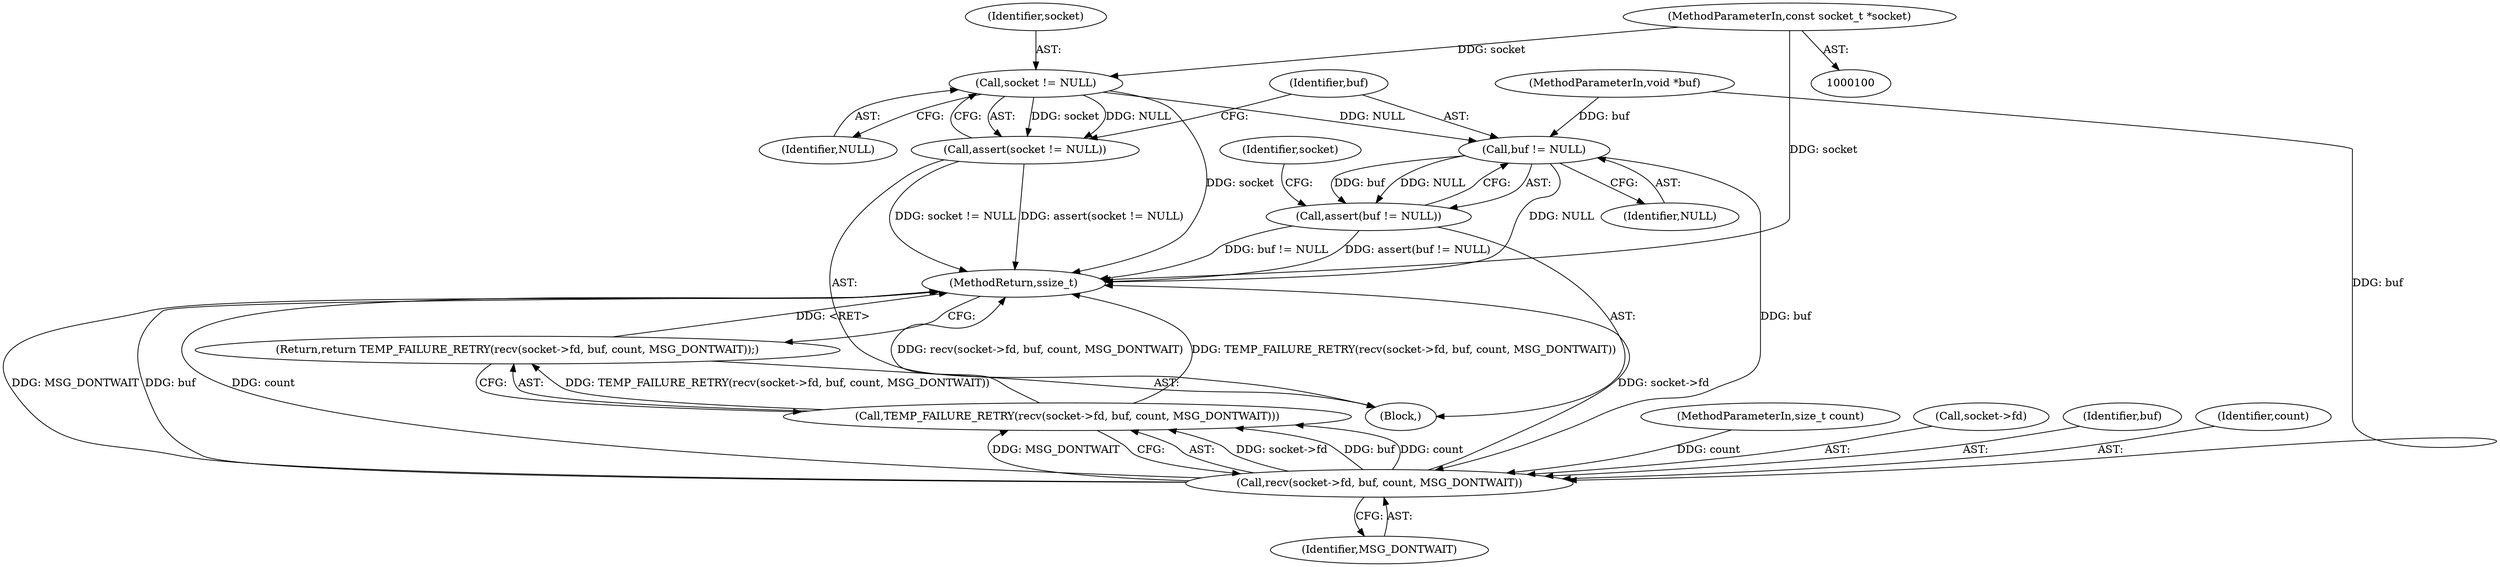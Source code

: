 digraph "0_Android_472271b153c5dc53c28beac55480a8d8434b2d5c_63@API" {
"1000106" [label="(Call,socket != NULL)"];
"1000101" [label="(MethodParameterIn,const socket_t *socket)"];
"1000105" [label="(Call,assert(socket != NULL))"];
"1000110" [label="(Call,buf != NULL)"];
"1000109" [label="(Call,assert(buf != NULL))"];
"1000115" [label="(Call,recv(socket->fd, buf, count, MSG_DONTWAIT))"];
"1000114" [label="(Call,TEMP_FAILURE_RETRY(recv(socket->fd, buf, count, MSG_DONTWAIT)))"];
"1000113" [label="(Return,return TEMP_FAILURE_RETRY(recv(socket->fd, buf, count, MSG_DONTWAIT));)"];
"1000103" [label="(MethodParameterIn,size_t count)"];
"1000109" [label="(Call,assert(buf != NULL))"];
"1000112" [label="(Identifier,NULL)"];
"1000115" [label="(Call,recv(socket->fd, buf, count, MSG_DONTWAIT))"];
"1000116" [label="(Call,socket->fd)"];
"1000114" [label="(Call,TEMP_FAILURE_RETRY(recv(socket->fd, buf, count, MSG_DONTWAIT)))"];
"1000110" [label="(Call,buf != NULL)"];
"1000113" [label="(Return,return TEMP_FAILURE_RETRY(recv(socket->fd, buf, count, MSG_DONTWAIT));)"];
"1000104" [label="(Block,)"];
"1000111" [label="(Identifier,buf)"];
"1000121" [label="(Identifier,MSG_DONTWAIT)"];
"1000119" [label="(Identifier,buf)"];
"1000122" [label="(MethodReturn,ssize_t)"];
"1000120" [label="(Identifier,count)"];
"1000117" [label="(Identifier,socket)"];
"1000105" [label="(Call,assert(socket != NULL))"];
"1000102" [label="(MethodParameterIn,void *buf)"];
"1000107" [label="(Identifier,socket)"];
"1000106" [label="(Call,socket != NULL)"];
"1000101" [label="(MethodParameterIn,const socket_t *socket)"];
"1000108" [label="(Identifier,NULL)"];
"1000106" -> "1000105"  [label="AST: "];
"1000106" -> "1000108"  [label="CFG: "];
"1000107" -> "1000106"  [label="AST: "];
"1000108" -> "1000106"  [label="AST: "];
"1000105" -> "1000106"  [label="CFG: "];
"1000106" -> "1000122"  [label="DDG: socket"];
"1000106" -> "1000105"  [label="DDG: socket"];
"1000106" -> "1000105"  [label="DDG: NULL"];
"1000101" -> "1000106"  [label="DDG: socket"];
"1000106" -> "1000110"  [label="DDG: NULL"];
"1000101" -> "1000100"  [label="AST: "];
"1000101" -> "1000122"  [label="DDG: socket"];
"1000105" -> "1000104"  [label="AST: "];
"1000111" -> "1000105"  [label="CFG: "];
"1000105" -> "1000122"  [label="DDG: assert(socket != NULL)"];
"1000105" -> "1000122"  [label="DDG: socket != NULL"];
"1000110" -> "1000109"  [label="AST: "];
"1000110" -> "1000112"  [label="CFG: "];
"1000111" -> "1000110"  [label="AST: "];
"1000112" -> "1000110"  [label="AST: "];
"1000109" -> "1000110"  [label="CFG: "];
"1000110" -> "1000122"  [label="DDG: NULL"];
"1000110" -> "1000109"  [label="DDG: buf"];
"1000110" -> "1000109"  [label="DDG: NULL"];
"1000102" -> "1000110"  [label="DDG: buf"];
"1000110" -> "1000115"  [label="DDG: buf"];
"1000109" -> "1000104"  [label="AST: "];
"1000117" -> "1000109"  [label="CFG: "];
"1000109" -> "1000122"  [label="DDG: buf != NULL"];
"1000109" -> "1000122"  [label="DDG: assert(buf != NULL)"];
"1000115" -> "1000114"  [label="AST: "];
"1000115" -> "1000121"  [label="CFG: "];
"1000116" -> "1000115"  [label="AST: "];
"1000119" -> "1000115"  [label="AST: "];
"1000120" -> "1000115"  [label="AST: "];
"1000121" -> "1000115"  [label="AST: "];
"1000114" -> "1000115"  [label="CFG: "];
"1000115" -> "1000122"  [label="DDG: buf"];
"1000115" -> "1000122"  [label="DDG: socket->fd"];
"1000115" -> "1000122"  [label="DDG: MSG_DONTWAIT"];
"1000115" -> "1000122"  [label="DDG: count"];
"1000115" -> "1000114"  [label="DDG: socket->fd"];
"1000115" -> "1000114"  [label="DDG: buf"];
"1000115" -> "1000114"  [label="DDG: count"];
"1000115" -> "1000114"  [label="DDG: MSG_DONTWAIT"];
"1000102" -> "1000115"  [label="DDG: buf"];
"1000103" -> "1000115"  [label="DDG: count"];
"1000114" -> "1000113"  [label="AST: "];
"1000113" -> "1000114"  [label="CFG: "];
"1000114" -> "1000122"  [label="DDG: TEMP_FAILURE_RETRY(recv(socket->fd, buf, count, MSG_DONTWAIT))"];
"1000114" -> "1000122"  [label="DDG: recv(socket->fd, buf, count, MSG_DONTWAIT)"];
"1000114" -> "1000113"  [label="DDG: TEMP_FAILURE_RETRY(recv(socket->fd, buf, count, MSG_DONTWAIT))"];
"1000113" -> "1000104"  [label="AST: "];
"1000122" -> "1000113"  [label="CFG: "];
"1000113" -> "1000122"  [label="DDG: <RET>"];
}
